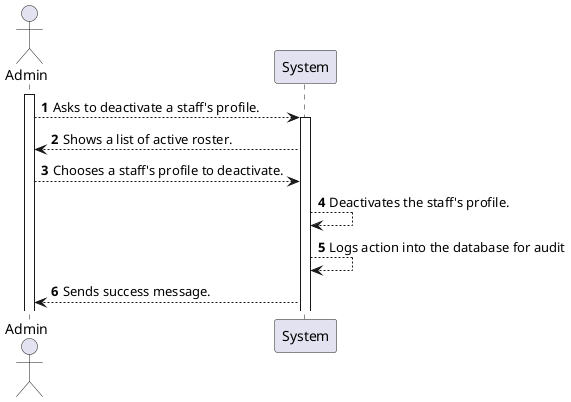 @startuml
'https://plantuml.com/sequence-diagram

autonumber
actor "Admin" as ADMIN
participant "System" as SYS

activate ADMIN

ADMIN --> SYS : Asks to deactivate a staff's profile.

activate SYS

SYS --> ADMIN : Shows a list of active roster.

ADMIN --> SYS : Chooses a staff's profile to deactivate.

SYS --> SYS : Deactivates the staff's profile.

SYS --> SYS : Logs action into the database for audit

SYS --> ADMIN : Sends success message.


@enduml